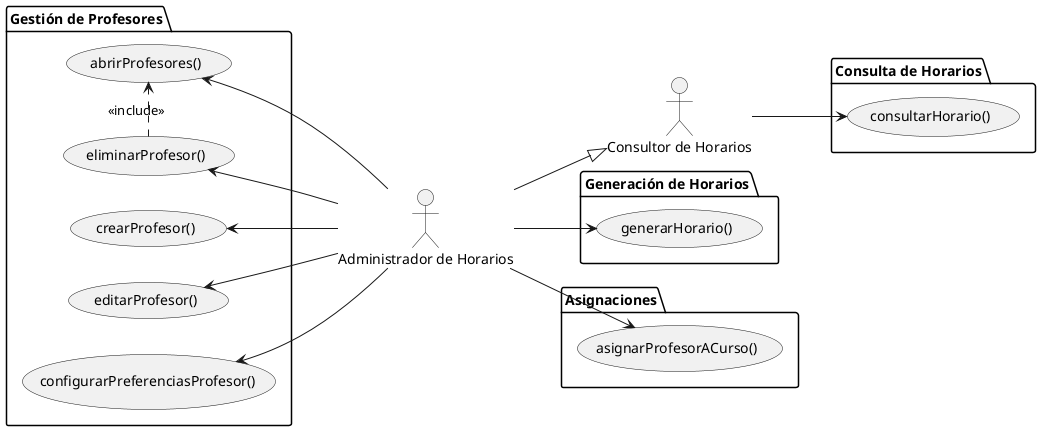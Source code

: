 @startuml

left to right direction

actor "Administrador de Horarios" as admin
actor "Consultor de Horarios" as consultor

consultor <|-up- admin 


package "Gestión de Profesores" {
    usecase crearProfesor as "crearProfesor()"
    usecase abrirProfesores as "abrirProfesores()"
    usecase editarProfesor as "editarProfesor()"
    usecase eliminarProfesor as "eliminarProfesor()"
    usecase configurarPreferenciasProfesor as "configurarPreferenciasProfesor()"
}

package "Consulta de Horarios" {
    usecase consultarHorario as "consultarHorario()"
}

package "Generación de Horarios" {
    usecase generarHorario as "generarHorario()"
}

package "Asignaciones" {
    usecase asignarProfesorACurso as "asignarProfesorACurso()"
}


(crearProfesor) <-- admin
(abrirProfesores) <-- admin
(editarProfesor) <-- admin
(eliminarProfesor) <-- admin
(configurarPreferenciasProfesor) <-- admin

consultor --> (consultarHorario)

admin --> (asignarProfesorACurso)
admin --> (generarHorario)

eliminarProfesor .> abrirProfesores : <<include>>

@enduml